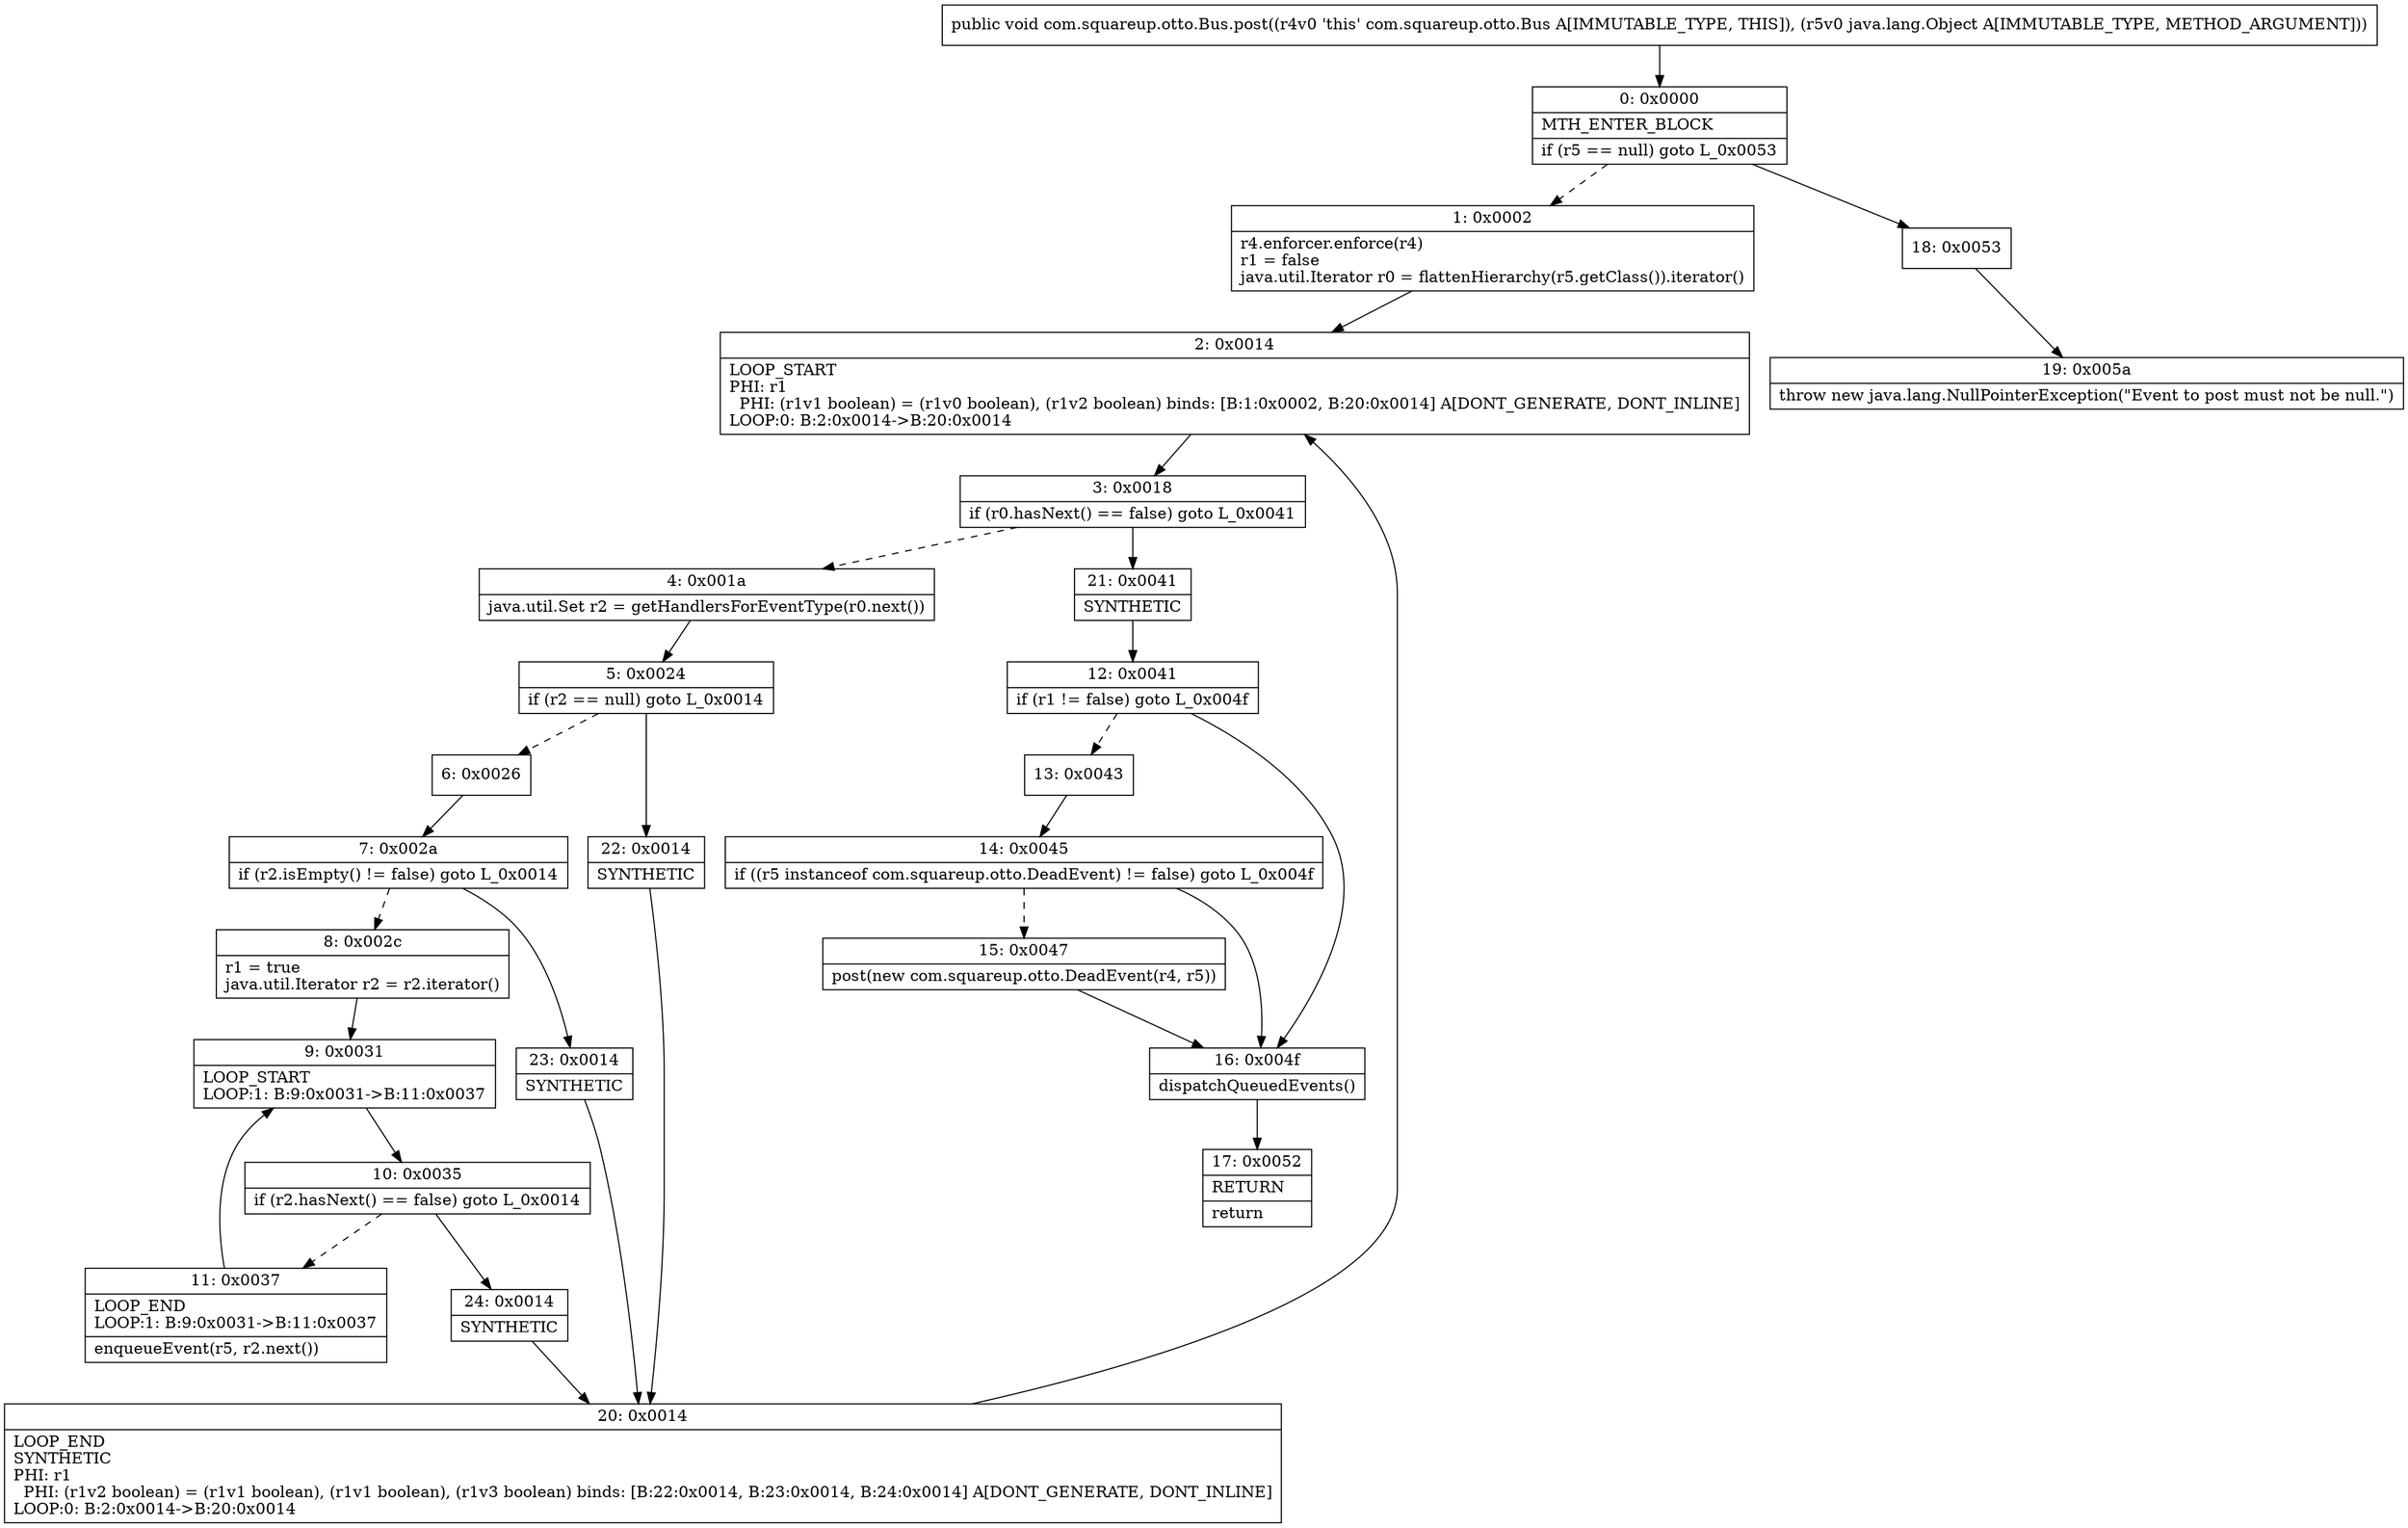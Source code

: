 digraph "CFG forcom.squareup.otto.Bus.post(Ljava\/lang\/Object;)V" {
Node_0 [shape=record,label="{0\:\ 0x0000|MTH_ENTER_BLOCK\l|if (r5 == null) goto L_0x0053\l}"];
Node_1 [shape=record,label="{1\:\ 0x0002|r4.enforcer.enforce(r4)\lr1 = false\ljava.util.Iterator r0 = flattenHierarchy(r5.getClass()).iterator()\l}"];
Node_2 [shape=record,label="{2\:\ 0x0014|LOOP_START\lPHI: r1 \l  PHI: (r1v1 boolean) = (r1v0 boolean), (r1v2 boolean) binds: [B:1:0x0002, B:20:0x0014] A[DONT_GENERATE, DONT_INLINE]\lLOOP:0: B:2:0x0014\-\>B:20:0x0014\l}"];
Node_3 [shape=record,label="{3\:\ 0x0018|if (r0.hasNext() == false) goto L_0x0041\l}"];
Node_4 [shape=record,label="{4\:\ 0x001a|java.util.Set r2 = getHandlersForEventType(r0.next())\l}"];
Node_5 [shape=record,label="{5\:\ 0x0024|if (r2 == null) goto L_0x0014\l}"];
Node_6 [shape=record,label="{6\:\ 0x0026}"];
Node_7 [shape=record,label="{7\:\ 0x002a|if (r2.isEmpty() != false) goto L_0x0014\l}"];
Node_8 [shape=record,label="{8\:\ 0x002c|r1 = true\ljava.util.Iterator r2 = r2.iterator()\l}"];
Node_9 [shape=record,label="{9\:\ 0x0031|LOOP_START\lLOOP:1: B:9:0x0031\-\>B:11:0x0037\l}"];
Node_10 [shape=record,label="{10\:\ 0x0035|if (r2.hasNext() == false) goto L_0x0014\l}"];
Node_11 [shape=record,label="{11\:\ 0x0037|LOOP_END\lLOOP:1: B:9:0x0031\-\>B:11:0x0037\l|enqueueEvent(r5, r2.next())\l}"];
Node_12 [shape=record,label="{12\:\ 0x0041|if (r1 != false) goto L_0x004f\l}"];
Node_13 [shape=record,label="{13\:\ 0x0043}"];
Node_14 [shape=record,label="{14\:\ 0x0045|if ((r5 instanceof com.squareup.otto.DeadEvent) != false) goto L_0x004f\l}"];
Node_15 [shape=record,label="{15\:\ 0x0047|post(new com.squareup.otto.DeadEvent(r4, r5))\l}"];
Node_16 [shape=record,label="{16\:\ 0x004f|dispatchQueuedEvents()\l}"];
Node_17 [shape=record,label="{17\:\ 0x0052|RETURN\l|return\l}"];
Node_18 [shape=record,label="{18\:\ 0x0053}"];
Node_19 [shape=record,label="{19\:\ 0x005a|throw new java.lang.NullPointerException(\"Event to post must not be null.\")\l}"];
Node_20 [shape=record,label="{20\:\ 0x0014|LOOP_END\lSYNTHETIC\lPHI: r1 \l  PHI: (r1v2 boolean) = (r1v1 boolean), (r1v1 boolean), (r1v3 boolean) binds: [B:22:0x0014, B:23:0x0014, B:24:0x0014] A[DONT_GENERATE, DONT_INLINE]\lLOOP:0: B:2:0x0014\-\>B:20:0x0014\l}"];
Node_21 [shape=record,label="{21\:\ 0x0041|SYNTHETIC\l}"];
Node_22 [shape=record,label="{22\:\ 0x0014|SYNTHETIC\l}"];
Node_23 [shape=record,label="{23\:\ 0x0014|SYNTHETIC\l}"];
Node_24 [shape=record,label="{24\:\ 0x0014|SYNTHETIC\l}"];
MethodNode[shape=record,label="{public void com.squareup.otto.Bus.post((r4v0 'this' com.squareup.otto.Bus A[IMMUTABLE_TYPE, THIS]), (r5v0 java.lang.Object A[IMMUTABLE_TYPE, METHOD_ARGUMENT])) }"];
MethodNode -> Node_0;
Node_0 -> Node_1[style=dashed];
Node_0 -> Node_18;
Node_1 -> Node_2;
Node_2 -> Node_3;
Node_3 -> Node_4[style=dashed];
Node_3 -> Node_21;
Node_4 -> Node_5;
Node_5 -> Node_6[style=dashed];
Node_5 -> Node_22;
Node_6 -> Node_7;
Node_7 -> Node_8[style=dashed];
Node_7 -> Node_23;
Node_8 -> Node_9;
Node_9 -> Node_10;
Node_10 -> Node_11[style=dashed];
Node_10 -> Node_24;
Node_11 -> Node_9;
Node_12 -> Node_13[style=dashed];
Node_12 -> Node_16;
Node_13 -> Node_14;
Node_14 -> Node_15[style=dashed];
Node_14 -> Node_16;
Node_15 -> Node_16;
Node_16 -> Node_17;
Node_18 -> Node_19;
Node_20 -> Node_2;
Node_21 -> Node_12;
Node_22 -> Node_20;
Node_23 -> Node_20;
Node_24 -> Node_20;
}

